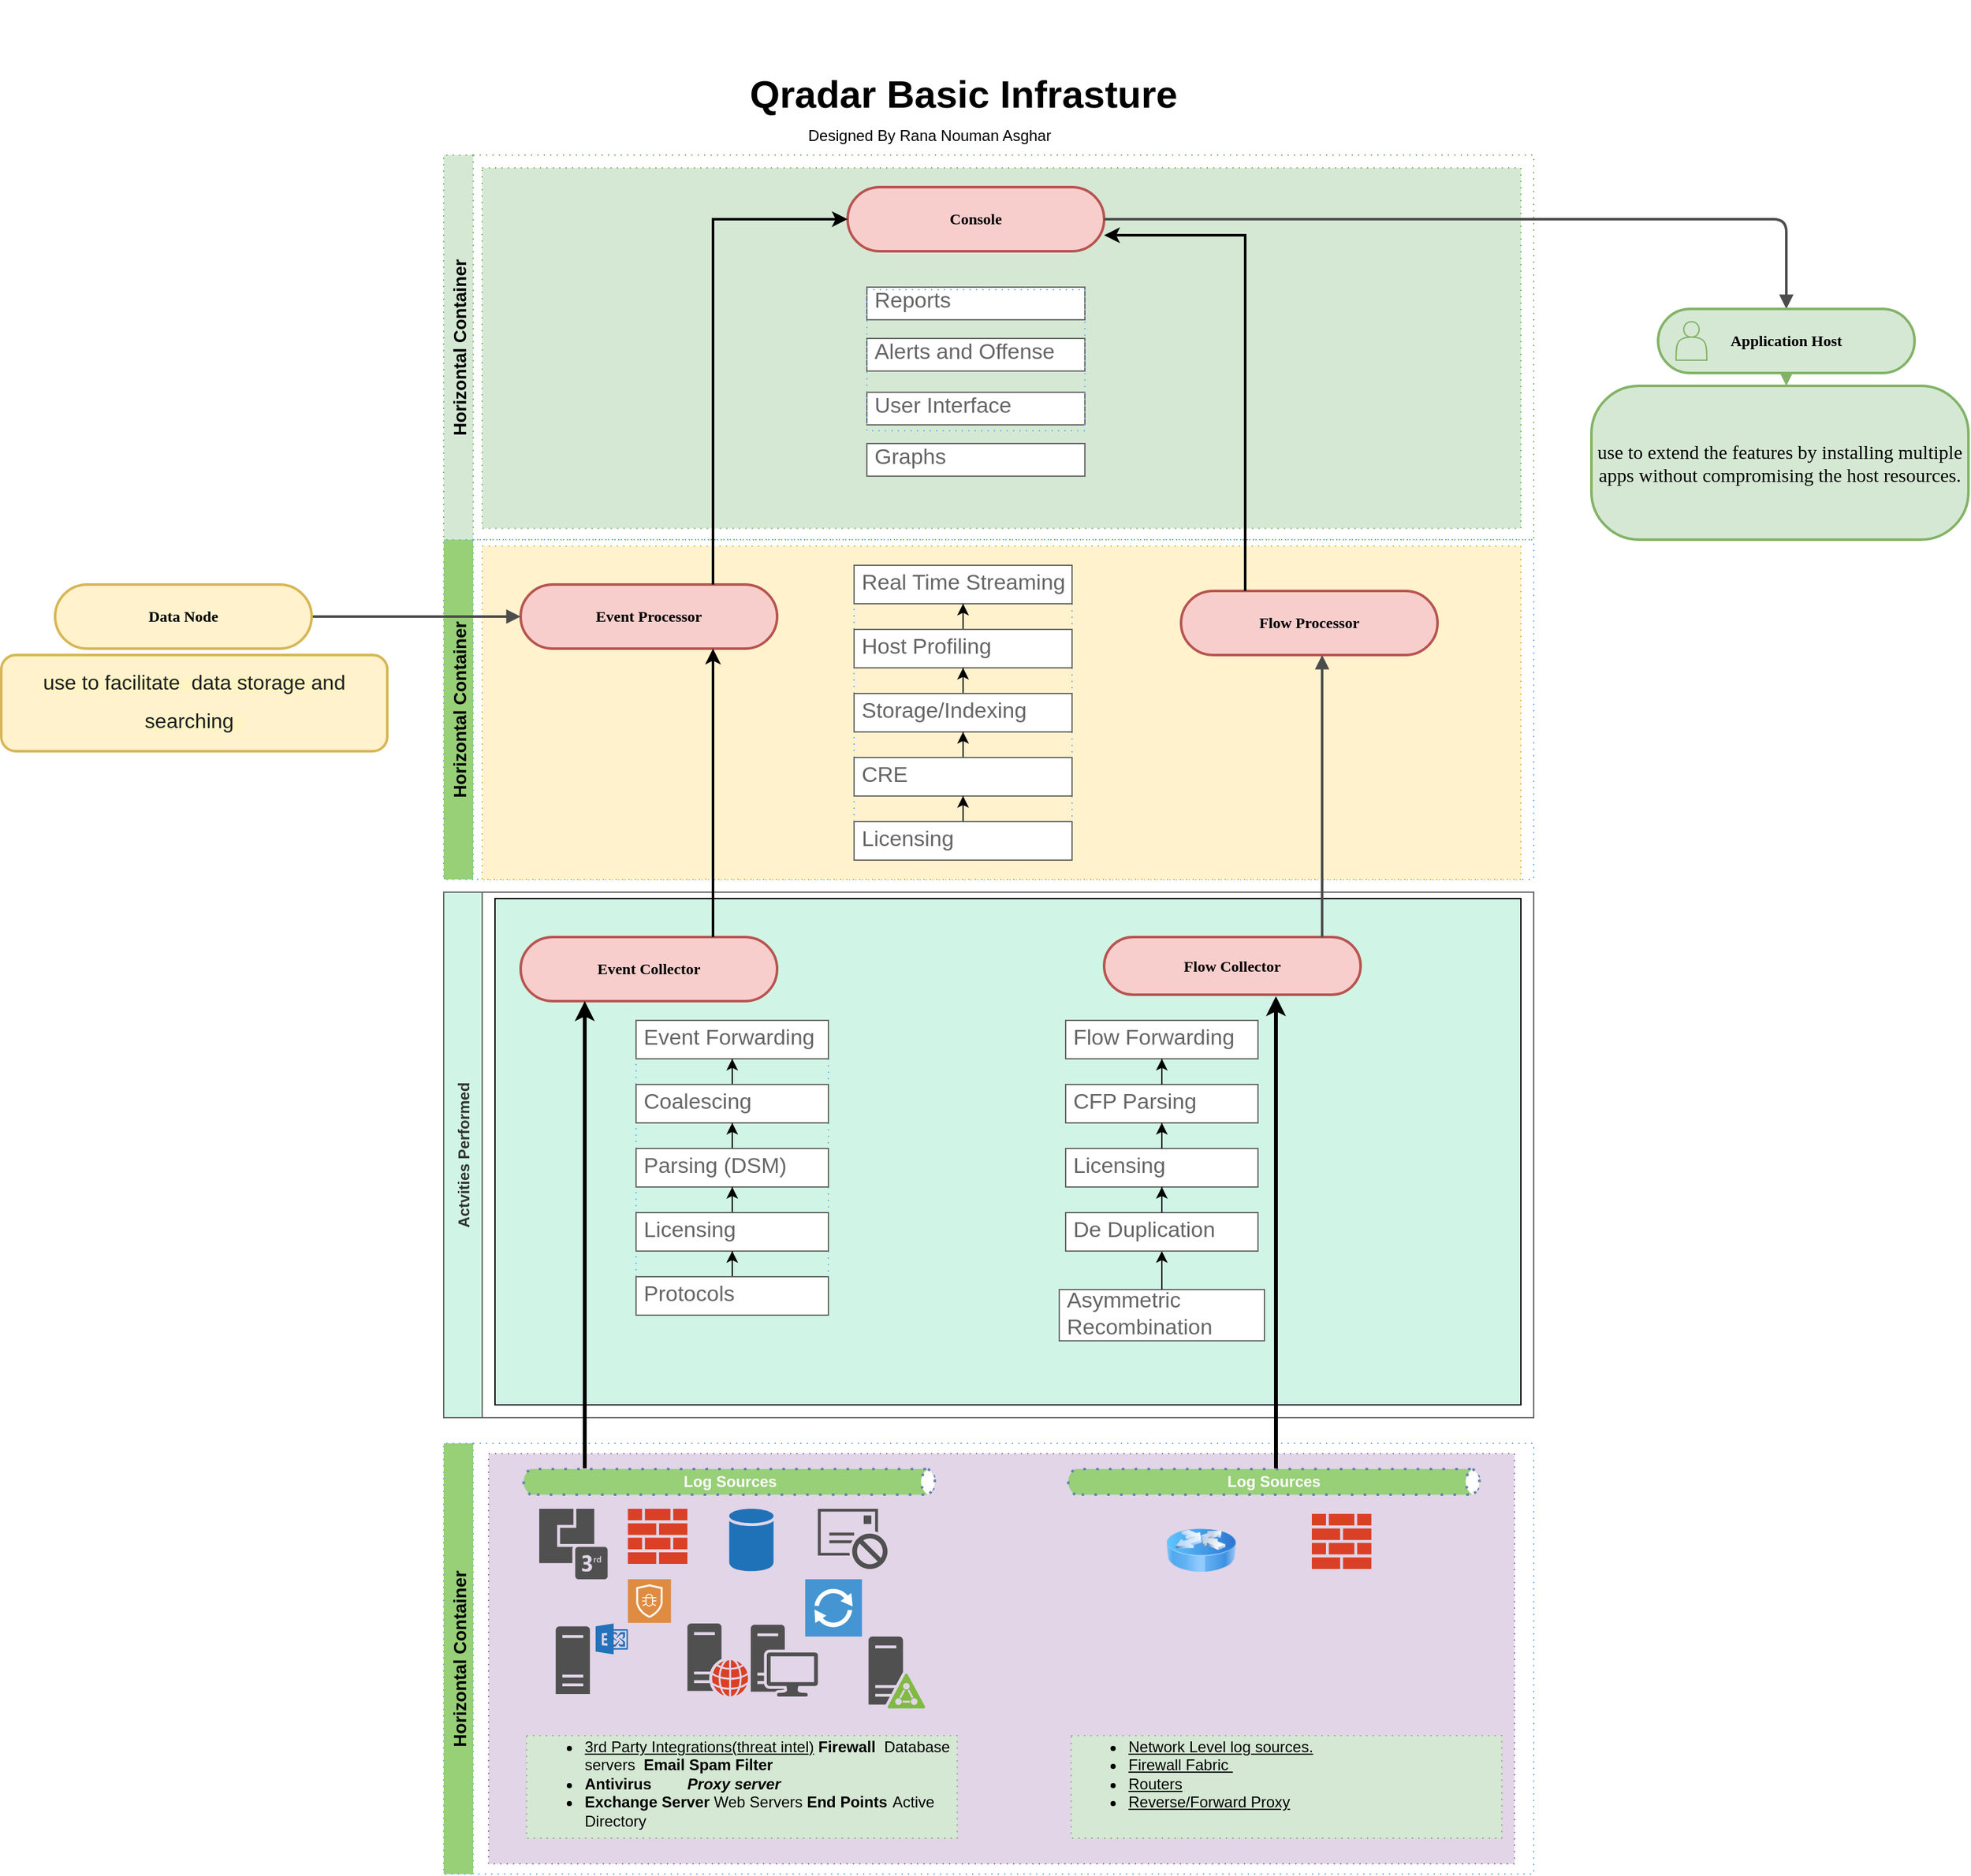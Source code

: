 <mxfile version="20.3.0" type="device"><diagram name="Page-1" id="19d8dcba-68ad-dc05-1034-9cf7b2a963f6"><mxGraphModel dx="1108" dy="561" grid="1" gridSize="10" guides="1" tooltips="1" connect="0" arrows="1" fold="1" page="1" pageScale="1" pageWidth="1100" pageHeight="850" background="none" math="0" shadow="0"><root><mxCell id="0"/><mxCell id="1" parent="0"/><mxCell id="_sJd3LFI06N15G5GztrV-145" value="Horizontal Container" style="swimlane;horizontal=0;rounded=0;shadow=0;glass=0;dashed=1;dashPattern=1 4;strokeColor=#82b366;fontSize=14;fillColor=#d5e8d4;" parent="1" vertex="1"><mxGeometry x="461" y="150" width="850" height="300" as="geometry"><mxRectangle x="480" y="175" width="40" height="170" as="alternateBounds"/></mxGeometry></mxCell><mxCell id="_sJd3LFI06N15G5GztrV-146" value="" style="rounded=0;whiteSpace=wrap;html=1;shadow=0;glass=0;dashed=1;dashPattern=1 4;strokeColor=#82b366;fontSize=14;fillColor=#d5e8d4;" parent="_sJd3LFI06N15G5GztrV-145" vertex="1"><mxGeometry x="30" y="10" width="810" height="281.22" as="geometry"/></mxCell><mxCell id="_sJd3LFI06N15G5GztrV-150" value="" style="group" parent="_sJd3LFI06N15G5GztrV-145" vertex="1" connectable="0"><mxGeometry x="330" y="103" width="170" height="147.436" as="geometry"/></mxCell><mxCell id="_sJd3LFI06N15G5GztrV-135" value="Graphs" style="strokeWidth=1;shadow=0;dashed=0;align=center;html=1;shape=mxgraph.mockup.text.textBox;fontColor=#666666;align=left;fontSize=17;spacingLeft=4;spacingTop=-3;strokeColor=#666666;mainText=" parent="_sJd3LFI06N15G5GztrV-150" vertex="1"><mxGeometry y="122.001" width="170" height="25.435" as="geometry"/></mxCell><mxCell id="_sJd3LFI06N15G5GztrV-137" value="Reports" style="strokeWidth=1;shadow=0;dashed=0;align=center;html=1;shape=mxgraph.mockup.text.textBox;fontColor=#666666;align=left;fontSize=17;spacingLeft=4;spacingTop=-3;strokeColor=#666666;mainText=" parent="_sJd3LFI06N15G5GztrV-150" vertex="1"><mxGeometry width="170" height="25.44" as="geometry"/></mxCell><mxCell id="_sJd3LFI06N15G5GztrV-139" value="Alerts and Offense" style="strokeWidth=1;shadow=0;dashed=0;align=center;html=1;shape=mxgraph.mockup.text.textBox;fontColor=#666666;align=left;fontSize=17;spacingLeft=4;spacingTop=-3;strokeColor=#666666;mainText=" parent="_sJd3LFI06N15G5GztrV-150" vertex="1"><mxGeometry y="40.004" width="170" height="25.435" as="geometry"/></mxCell><mxCell id="_sJd3LFI06N15G5GztrV-141" value="User Interface" style="strokeWidth=1;shadow=0;dashed=0;align=center;html=1;shape=mxgraph.mockup.text.textBox;fontColor=#666666;align=left;fontSize=17;spacingLeft=4;spacingTop=-3;strokeColor=#666666;mainText=" parent="_sJd3LFI06N15G5GztrV-150" vertex="1"><mxGeometry y="81.995" width="170" height="25.435" as="geometry"/></mxCell><mxCell id="_sJd3LFI06N15G5GztrV-131" value="Console" style="whiteSpace=wrap;html=1;rounded=1;shadow=0;comic=0;strokeWidth=2;fontFamily=Verdana;align=center;fontSize=12;fontStyle=1;arcSize=50;fillColor=#f8cecc;strokeColor=#b85450;" parent="_sJd3LFI06N15G5GztrV-145" vertex="1"><mxGeometry x="315" y="25" width="200" height="50" as="geometry"/></mxCell><mxCell id="_sJd3LFI06N15G5GztrV-114" value="Horizontal Container" style="swimlane;horizontal=0;rounded=0;shadow=0;glass=0;dashed=1;dashPattern=1 4;strokeColor=#66B2FF;fontSize=14;fontColor=#000000;fillColor=#97D077;" parent="1" vertex="1"><mxGeometry x="461" y="1155" width="850" height="336" as="geometry"><mxRectangle x="480" y="1180" width="40" height="170" as="alternateBounds"/></mxGeometry></mxCell><mxCell id="_sJd3LFI06N15G5GztrV-115" value="" style="rounded=0;whiteSpace=wrap;html=1;shadow=0;glass=0;dashed=1;dashPattern=1 4;strokeColor=#9673a6;fontSize=14;fillColor=#e1d5e7;container=1;" parent="_sJd3LFI06N15G5GztrV-114" vertex="1"><mxGeometry x="35" y="8" width="800" height="320" as="geometry"><mxRectangle x="30" y="8" width="50" height="40" as="alternateBounds"/></mxGeometry></mxCell><mxCell id="_sJd3LFI06N15G5GztrV-118" value="" style="group" parent="_sJd3LFI06N15G5GztrV-115" vertex="1" connectable="0"><mxGeometry x="24.691" y="12" width="750.617" height="20" as="geometry"/></mxCell><mxCell id="_sJd3LFI06N15G5GztrV-55" value="&lt;h4&gt;&lt;font color=&quot;#fffafd&quot;&gt;Log Sources&lt;/font&gt;&lt;/h4&gt;" style="html=1;outlineConnect=0;fillColor=#97D077;strokeColor=#6881B3;gradientColor=none;gradientDirection=north;strokeWidth=2;shape=mxgraph.networks.bus;gradientColor=none;gradientDirection=north;fontColor=#ffffff;perimeter=backbonePerimeter;backboneSize=20;rounded=0;shadow=0;glass=0;dashed=1;dashPattern=1 4;" parent="_sJd3LFI06N15G5GztrV-118" vertex="1"><mxGeometry x="424.691" width="325.926" height="20" as="geometry"/></mxCell><mxCell id="_sJd3LFI06N15G5GztrV-30" value="&lt;h4&gt;&lt;font color=&quot;#fffafd&quot;&gt;Log Sources&lt;/font&gt;&lt;/h4&gt;" style="html=1;outlineConnect=0;fillColor=#97D077;strokeColor=#6881B3;gradientColor=none;gradientDirection=north;strokeWidth=2;shape=mxgraph.networks.bus;gradientColor=none;gradientDirection=north;fontColor=#ffffff;perimeter=backbonePerimeter;backboneSize=20;rounded=0;shadow=0;glass=0;dashed=1;dashPattern=1 4;" parent="_sJd3LFI06N15G5GztrV-118" vertex="1"><mxGeometry width="325.926" height="20" as="geometry"/></mxCell><mxCell id="_sJd3LFI06N15G5GztrV-32" value="" style="sketch=0;pointerEvents=1;shadow=0;dashed=0;html=1;strokeColor=none;fillColor=#505050;labelPosition=center;verticalLabelPosition=bottom;verticalAlign=top;outlineConnect=0;align=center;shape=mxgraph.office.communications.3rd_party_integration;rounded=0;glass=0;dashPattern=1 4;" parent="_sJd3LFI06N15G5GztrV-115" vertex="1"><mxGeometry x="39.506" y="43" width="53.333" height="55" as="geometry"/></mxCell><mxCell id="_sJd3LFI06N15G5GztrV-33" value="" style="sketch=0;pointerEvents=1;shadow=0;dashed=0;html=1;strokeColor=none;labelPosition=center;verticalLabelPosition=bottom;verticalAlign=top;outlineConnect=0;align=center;shape=mxgraph.office.concepts.firewall;fillColor=#DA4026;rounded=0;glass=0;dashPattern=1 4;" parent="_sJd3LFI06N15G5GztrV-115" vertex="1"><mxGeometry x="108.642" y="43" width="46.42" height="43" as="geometry"/></mxCell><mxCell id="_sJd3LFI06N15G5GztrV-34" value="" style="sketch=0;shadow=0;dashed=0;html=1;strokeColor=none;labelPosition=center;verticalLabelPosition=bottom;verticalAlign=top;outlineConnect=0;align=center;shape=mxgraph.office.databases.database;fillColor=#2072B8;rounded=0;glass=0;dashPattern=1 4;" parent="_sJd3LFI06N15G5GztrV-115" vertex="1"><mxGeometry x="187.654" y="43" width="34.568" height="49" as="geometry"/></mxCell><mxCell id="_sJd3LFI06N15G5GztrV-39" value="" style="sketch=0;pointerEvents=1;shadow=0;dashed=0;html=1;strokeColor=none;fillColor=#505050;labelPosition=center;verticalLabelPosition=bottom;verticalAlign=top;outlineConnect=0;align=center;shape=mxgraph.office.concepts.anti_spam;rounded=0;glass=0;dashPattern=1 4;" parent="_sJd3LFI06N15G5GztrV-115" vertex="1"><mxGeometry x="256.79" y="43" width="54.321" height="47" as="geometry"/></mxCell><mxCell id="_sJd3LFI06N15G5GztrV-43" value="" style="pointerEvents=1;shadow=0;dashed=0;html=1;strokeColor=none;fillColor=#4495D1;labelPosition=center;verticalLabelPosition=bottom;verticalAlign=top;align=center;outlineConnect=0;shape=mxgraph.veeam.2d.proxy;rounded=0;glass=0;dashPattern=1 4;" parent="_sJd3LFI06N15G5GztrV-115" vertex="1"><mxGeometry x="246.914" y="98" width="44.247" height="44.8" as="geometry"/></mxCell><mxCell id="_sJd3LFI06N15G5GztrV-53" value="" style="sketch=0;pointerEvents=1;shadow=0;dashed=0;html=1;strokeColor=none;fillColor=#DF8C42;labelPosition=center;verticalLabelPosition=bottom;verticalAlign=top;align=center;outlineConnect=0;shape=mxgraph.veeam2.antivirus;rounded=0;glass=0;dashPattern=1 4;" parent="_sJd3LFI06N15G5GztrV-115" vertex="1"><mxGeometry x="108.642" y="98" width="33.58" height="34" as="geometry"/></mxCell><mxCell id="_sJd3LFI06N15G5GztrV-36" value="" style="sketch=0;pointerEvents=1;shadow=0;dashed=0;html=1;strokeColor=none;fillColor=#505050;labelPosition=center;verticalLabelPosition=bottom;verticalAlign=top;outlineConnect=0;align=center;shape=mxgraph.office.servers.exchange_server;rounded=0;glass=0;dashPattern=1 4;" parent="_sJd3LFI06N15G5GztrV-115" vertex="1"><mxGeometry x="52.346" y="132.5" width="56.296" height="55" as="geometry"/></mxCell><mxCell id="_sJd3LFI06N15G5GztrV-37" value="" style="sketch=0;pointerEvents=1;shadow=0;dashed=0;html=1;strokeColor=none;fillColor=#505050;labelPosition=center;verticalLabelPosition=bottom;verticalAlign=top;outlineConnect=0;align=center;shape=mxgraph.office.servers.web_server_orange;rounded=0;glass=0;dashPattern=1 4;" parent="_sJd3LFI06N15G5GztrV-115" vertex="1"><mxGeometry x="155.062" y="132.5" width="47.407" height="57" as="geometry"/></mxCell><mxCell id="_sJd3LFI06N15G5GztrV-38" value="" style="sketch=0;pointerEvents=1;shadow=0;dashed=0;html=1;strokeColor=none;fillColor=#505050;labelPosition=center;verticalLabelPosition=bottom;verticalAlign=top;outlineConnect=0;align=center;shape=mxgraph.office.devices.workstation;rounded=0;glass=0;dashPattern=1 4;" parent="_sJd3LFI06N15G5GztrV-115" vertex="1"><mxGeometry x="204.444" y="133.5" width="52.346" height="56" as="geometry"/></mxCell><mxCell id="_sJd3LFI06N15G5GztrV-35" value="" style="sketch=0;pointerEvents=1;shadow=0;dashed=0;html=1;strokeColor=none;fillColor=#505050;labelPosition=center;verticalLabelPosition=bottom;verticalAlign=top;outlineConnect=0;align=center;shape=mxgraph.office.servers.active_directory_federation_services_server_green;rounded=0;glass=0;dashPattern=1 4;" parent="_sJd3LFI06N15G5GztrV-115" vertex="1"><mxGeometry x="296.296" y="142.8" width="44.444" height="56" as="geometry"/></mxCell><mxCell id="_sJd3LFI06N15G5GztrV-54" value="&lt;ul&gt;&lt;li&gt;&lt;span style=&quot;background-color: initial;&quot;&gt;&lt;u&gt;3rd Party Integrations(threat intel)&lt;/u&gt;&lt;b&gt;&amp;nbsp;&lt;/b&gt;&lt;/span&gt;&lt;b style=&quot;background-color: initial;&quot;&gt;Firewall&lt;/b&gt;&lt;span style=&quot;background-color: initial;&quot;&gt;&amp;nbsp; Database servers&amp;nbsp; &lt;/span&gt;&lt;b style=&quot;background-color: initial;&quot;&gt;Email Spam Filter&lt;/b&gt;&lt;/li&gt;&lt;li&gt;&lt;span style=&quot;background-color: initial;&quot;&gt;&lt;b&gt;Antivirus&lt;/b&gt;&lt;/span&gt;&lt;span style=&quot;background-color: initial; white-space: pre;&quot;&gt;&#9;&lt;/span&gt;&lt;span style=&quot;background-color: initial;&quot;&gt;&lt;i&gt;&lt;b&gt;Proxy server&lt;/b&gt;&lt;/i&gt;&lt;/span&gt;&lt;/li&gt;&lt;li&gt;&lt;span style=&quot;background-color: initial;&quot;&gt;&lt;b&gt;Exchange Server&lt;/b&gt; Web Servers &lt;b&gt;End Points&lt;/b&gt;&lt;/span&gt;&lt;span style=&quot;background-color: initial; white-space: pre;&quot;&gt;&#9;&lt;/span&gt;&lt;span style=&quot;background-color: initial;&quot;&gt;Active Directory&lt;br&gt;&lt;/span&gt;&lt;/li&gt;&lt;/ul&gt;" style="text;html=1;strokeColor=#82b366;fillColor=#d5e8d4;spacing=5;spacingTop=-20;whiteSpace=wrap;overflow=hidden;rounded=0;shadow=0;glass=0;dashed=1;dashPattern=1 4;" parent="_sJd3LFI06N15G5GztrV-115" vertex="1"><mxGeometry x="29.63" y="220" width="335.802" height="80" as="geometry"/></mxCell><mxCell id="_sJd3LFI06N15G5GztrV-40" value="" style="image;html=1;image=img/lib/clip_art/networking/Router_Icon_128x128.png;rounded=0;shadow=0;glass=0;dashed=1;dashPattern=1 4;strokeColor=#66B2FF;fillColor=none;" parent="_sJd3LFI06N15G5GztrV-115" vertex="1"><mxGeometry x="528.395" y="43" width="54.321" height="65" as="geometry"/></mxCell><mxCell id="_sJd3LFI06N15G5GztrV-42" value="" style="sketch=0;pointerEvents=1;shadow=0;dashed=0;html=1;strokeColor=none;labelPosition=center;verticalLabelPosition=bottom;verticalAlign=top;outlineConnect=0;align=center;shape=mxgraph.office.concepts.firewall;fillColor=#DA4026;rounded=0;glass=0;dashPattern=1 4;" parent="_sJd3LFI06N15G5GztrV-115" vertex="1"><mxGeometry x="641.975" y="47" width="46.42" height="43" as="geometry"/></mxCell><mxCell id="_sJd3LFI06N15G5GztrV-56" value="&lt;ul&gt;&lt;li&gt;&lt;u&gt;Network Level log sources.&lt;/u&gt;&lt;/li&gt;&lt;li&gt;&lt;u&gt;Firewall Fabric&amp;nbsp;&lt;/u&gt;&lt;/li&gt;&lt;li&gt;&lt;u&gt;Routers&lt;/u&gt;&lt;/li&gt;&lt;li&gt;&lt;u&gt;Reverse/Forward Proxy&lt;/u&gt;&lt;/li&gt;&lt;/ul&gt;" style="text;html=1;strokeColor=#82b366;fillColor=#d5e8d4;spacing=5;spacingTop=-20;whiteSpace=wrap;overflow=hidden;rounded=0;shadow=0;glass=0;dashed=1;dashPattern=1 4;" parent="_sJd3LFI06N15G5GztrV-115" vertex="1"><mxGeometry x="454.321" y="220" width="335.802" height="80" as="geometry"/></mxCell><mxCell id="_sJd3LFI06N15G5GztrV-108" value="Horizontal Container" style="swimlane;horizontal=0;rounded=0;shadow=0;glass=0;dashed=1;dashPattern=1 4;strokeColor=#66B2FF;fontSize=14;fontColor=#000000;fillColor=#97D077;" parent="1" vertex="1"><mxGeometry x="461" y="450" width="850" height="265" as="geometry"><mxRectangle x="480" y="475" width="40" height="170" as="alternateBounds"/></mxGeometry></mxCell><mxCell id="_sJd3LFI06N15G5GztrV-109" value="" style="rounded=0;whiteSpace=wrap;html=1;shadow=0;glass=0;dashed=1;dashPattern=1 4;strokeColor=#d6b656;fontSize=14;fillColor=#fff2cc;" parent="_sJd3LFI06N15G5GztrV-108" vertex="1"><mxGeometry x="30" y="5" width="810" height="260" as="geometry"/></mxCell><mxCell id="6257edae8c83ed4a-9" value="Event Processor" style="whiteSpace=wrap;html=1;rounded=1;shadow=0;comic=0;strokeWidth=2;fontFamily=Verdana;align=center;fontSize=12;fontStyle=1;arcSize=50;fillColor=#f8cecc;strokeColor=#b85450;" parent="_sJd3LFI06N15G5GztrV-108" vertex="1"><mxGeometry x="60" y="35" width="200" height="50" as="geometry"/></mxCell><mxCell id="218ae93e1282097f-2" value="Flow Processor" style="whiteSpace=wrap;html=1;rounded=1;shadow=0;comic=0;strokeWidth=2;fontFamily=Verdana;align=center;fontSize=12;fontStyle=1;arcSize=50;fillColor=#f8cecc;strokeColor=#b85450;" parent="_sJd3LFI06N15G5GztrV-108" vertex="1"><mxGeometry x="575" y="40" width="200" height="50" as="geometry"/></mxCell><mxCell id="_sJd3LFI06N15G5GztrV-120" value="" style="group;dashed=1;dashPattern=1 4;strokeColor=#66B2FF;" parent="_sJd3LFI06N15G5GztrV-108" vertex="1" connectable="0"><mxGeometry x="320" y="20" width="170" height="230" as="geometry"/></mxCell><mxCell id="_sJd3LFI06N15G5GztrV-121" value="Real Time Streaming" style="strokeWidth=1;shadow=0;dashed=0;align=center;html=1;shape=mxgraph.mockup.text.textBox;fontColor=#666666;align=left;fontSize=17;spacingLeft=4;spacingTop=-3;strokeColor=#666666;mainText=" parent="_sJd3LFI06N15G5GztrV-120" vertex="1"><mxGeometry width="170" height="30" as="geometry"/></mxCell><mxCell id="_sJd3LFI06N15G5GztrV-122" value="" style="edgeStyle=orthogonalEdgeStyle;rounded=0;orthogonalLoop=1;jettySize=auto;html=1;" parent="_sJd3LFI06N15G5GztrV-120" source="_sJd3LFI06N15G5GztrV-123" target="_sJd3LFI06N15G5GztrV-121" edge="1"><mxGeometry relative="1" as="geometry"/></mxCell><mxCell id="_sJd3LFI06N15G5GztrV-123" value="Host Profiling" style="strokeWidth=1;shadow=0;dashed=0;align=center;html=1;shape=mxgraph.mockup.text.textBox;fontColor=#666666;align=left;fontSize=17;spacingLeft=4;spacingTop=-3;strokeColor=#666666;mainText=" parent="_sJd3LFI06N15G5GztrV-120" vertex="1"><mxGeometry y="50" width="170" height="30" as="geometry"/></mxCell><mxCell id="_sJd3LFI06N15G5GztrV-124" value="" style="edgeStyle=orthogonalEdgeStyle;rounded=0;orthogonalLoop=1;jettySize=auto;html=1;" parent="_sJd3LFI06N15G5GztrV-120" source="_sJd3LFI06N15G5GztrV-125" target="_sJd3LFI06N15G5GztrV-123" edge="1"><mxGeometry relative="1" as="geometry"/></mxCell><mxCell id="_sJd3LFI06N15G5GztrV-125" value="Storage/Indexing" style="strokeWidth=1;shadow=0;dashed=0;align=center;html=1;shape=mxgraph.mockup.text.textBox;fontColor=#666666;align=left;fontSize=17;spacingLeft=4;spacingTop=-3;strokeColor=#666666;mainText=" parent="_sJd3LFI06N15G5GztrV-120" vertex="1"><mxGeometry y="100" width="170" height="30" as="geometry"/></mxCell><mxCell id="_sJd3LFI06N15G5GztrV-126" value="" style="edgeStyle=orthogonalEdgeStyle;rounded=0;orthogonalLoop=1;jettySize=auto;html=1;" parent="_sJd3LFI06N15G5GztrV-120" source="_sJd3LFI06N15G5GztrV-127" target="_sJd3LFI06N15G5GztrV-125" edge="1"><mxGeometry relative="1" as="geometry"/></mxCell><mxCell id="_sJd3LFI06N15G5GztrV-127" value="CRE" style="strokeWidth=1;shadow=0;dashed=0;align=center;html=1;shape=mxgraph.mockup.text.textBox;fontColor=#666666;align=left;fontSize=17;spacingLeft=4;spacingTop=-3;strokeColor=#666666;mainText=" parent="_sJd3LFI06N15G5GztrV-120" vertex="1"><mxGeometry y="150" width="170" height="30" as="geometry"/></mxCell><mxCell id="_sJd3LFI06N15G5GztrV-128" value="" style="edgeStyle=orthogonalEdgeStyle;rounded=0;orthogonalLoop=1;jettySize=auto;html=1;" parent="_sJd3LFI06N15G5GztrV-120" source="_sJd3LFI06N15G5GztrV-129" target="_sJd3LFI06N15G5GztrV-127" edge="1"><mxGeometry relative="1" as="geometry"/></mxCell><mxCell id="_sJd3LFI06N15G5GztrV-129" value="Licensing" style="strokeWidth=1;shadow=0;dashed=0;align=center;html=1;shape=mxgraph.mockup.text.textBox;fontColor=#666666;align=left;fontSize=17;spacingLeft=4;spacingTop=-3;strokeColor=#666666;mainText=" parent="_sJd3LFI06N15G5GztrV-120" vertex="1"><mxGeometry y="200" width="170" height="30" as="geometry"/></mxCell><mxCell id="VLmNp3UBnWtgflYx98_A-6" value="Actvities Performed" style="swimlane;horizontal=0;fillColor=#D0F5E6;fontColor=#333333;strokeColor=#666666;startSize=30;" parent="1" vertex="1"><mxGeometry x="461" y="725" width="850" height="410" as="geometry"><mxRectangle x="480" y="750" width="40" height="150" as="alternateBounds"/></mxGeometry></mxCell><mxCell id="_sJd3LFI06N15G5GztrV-24" value="" style="rounded=0;whiteSpace=wrap;html=1;fillColor=#D0F5E6;" parent="VLmNp3UBnWtgflYx98_A-6" vertex="1"><mxGeometry x="40" y="5" width="800" height="395" as="geometry"/></mxCell><mxCell id="6257edae8c83ed4a-24" value="Flow Collector" style="whiteSpace=wrap;html=1;rounded=1;shadow=0;comic=0;strokeWidth=2;fontFamily=Verdana;align=center;fontSize=12;fontStyle=1;fillColor=#f8cecc;strokeColor=#b85450;arcSize=50;" parent="VLmNp3UBnWtgflYx98_A-6" vertex="1"><mxGeometry x="515" y="35" width="200" height="45" as="geometry"/></mxCell><mxCell id="6257edae8c83ed4a-21" value="Event Collector" style="whiteSpace=wrap;html=1;rounded=1;shadow=0;comic=0;strokeWidth=2;fontFamily=Verdana;align=center;fontSize=12;fontStyle=1;fillColor=#f8cecc;strokeColor=#b85450;arcSize=50;" parent="VLmNp3UBnWtgflYx98_A-6" vertex="1"><mxGeometry x="60" y="35" width="200" height="50" as="geometry"/></mxCell><mxCell id="_sJd3LFI06N15G5GztrV-15" value="" style="group;dashed=1;dashPattern=1 4;strokeColor=#66B2FF;" parent="VLmNp3UBnWtgflYx98_A-6" vertex="1" connectable="0"><mxGeometry x="150" y="100" width="150" height="230" as="geometry"/></mxCell><mxCell id="_sJd3LFI06N15G5GztrV-2" value="Event Forwarding" style="strokeWidth=1;shadow=0;dashed=0;align=center;html=1;shape=mxgraph.mockup.text.textBox;fontColor=#666666;align=left;fontSize=17;spacingLeft=4;spacingTop=-3;strokeColor=#666666;mainText=" parent="_sJd3LFI06N15G5GztrV-15" vertex="1"><mxGeometry width="150" height="30" as="geometry"/></mxCell><mxCell id="_sJd3LFI06N15G5GztrV-18" value="" style="edgeStyle=orthogonalEdgeStyle;rounded=0;orthogonalLoop=1;jettySize=auto;html=1;" parent="_sJd3LFI06N15G5GztrV-15" source="_sJd3LFI06N15G5GztrV-1" target="_sJd3LFI06N15G5GztrV-2" edge="1"><mxGeometry relative="1" as="geometry"/></mxCell><mxCell id="_sJd3LFI06N15G5GztrV-1" value="Coalescing" style="strokeWidth=1;shadow=0;dashed=0;align=center;html=1;shape=mxgraph.mockup.text.textBox;fontColor=#666666;align=left;fontSize=17;spacingLeft=4;spacingTop=-3;strokeColor=#666666;mainText=" parent="_sJd3LFI06N15G5GztrV-15" vertex="1"><mxGeometry y="50" width="150" height="30" as="geometry"/></mxCell><mxCell id="_sJd3LFI06N15G5GztrV-17" value="" style="edgeStyle=orthogonalEdgeStyle;rounded=0;orthogonalLoop=1;jettySize=auto;html=1;" parent="_sJd3LFI06N15G5GztrV-15" source="_sJd3LFI06N15G5GztrV-3" target="_sJd3LFI06N15G5GztrV-1" edge="1"><mxGeometry relative="1" as="geometry"/></mxCell><mxCell id="_sJd3LFI06N15G5GztrV-3" value="Parsing (DSM)" style="strokeWidth=1;shadow=0;dashed=0;align=center;html=1;shape=mxgraph.mockup.text.textBox;fontColor=#666666;align=left;fontSize=17;spacingLeft=4;spacingTop=-3;strokeColor=#666666;mainText=" parent="_sJd3LFI06N15G5GztrV-15" vertex="1"><mxGeometry y="100" width="150" height="30" as="geometry"/></mxCell><mxCell id="_sJd3LFI06N15G5GztrV-16" value="" style="edgeStyle=orthogonalEdgeStyle;rounded=0;orthogonalLoop=1;jettySize=auto;html=1;" parent="_sJd3LFI06N15G5GztrV-15" source="_sJd3LFI06N15G5GztrV-5" target="_sJd3LFI06N15G5GztrV-3" edge="1"><mxGeometry relative="1" as="geometry"/></mxCell><mxCell id="_sJd3LFI06N15G5GztrV-5" value="Licensing" style="strokeWidth=1;shadow=0;dashed=0;align=center;html=1;shape=mxgraph.mockup.text.textBox;fontColor=#666666;align=left;fontSize=17;spacingLeft=4;spacingTop=-3;strokeColor=#666666;mainText=" parent="_sJd3LFI06N15G5GztrV-15" vertex="1"><mxGeometry y="150" width="150" height="30" as="geometry"/></mxCell><mxCell id="_sJd3LFI06N15G5GztrV-19" value="" style="edgeStyle=orthogonalEdgeStyle;rounded=0;orthogonalLoop=1;jettySize=auto;html=1;" parent="_sJd3LFI06N15G5GztrV-15" source="_sJd3LFI06N15G5GztrV-7" target="_sJd3LFI06N15G5GztrV-5" edge="1"><mxGeometry relative="1" as="geometry"/></mxCell><mxCell id="_sJd3LFI06N15G5GztrV-7" value="Protocols" style="strokeWidth=1;shadow=0;dashed=0;align=center;html=1;shape=mxgraph.mockup.text.textBox;fontColor=#666666;align=left;fontSize=17;spacingLeft=4;spacingTop=-3;strokeColor=#666666;mainText=" parent="_sJd3LFI06N15G5GztrV-15" vertex="1"><mxGeometry y="200" width="150" height="30" as="geometry"/></mxCell><mxCell id="_sJd3LFI06N15G5GztrV-28" value="" style="group" parent="VLmNp3UBnWtgflYx98_A-6" vertex="1" connectable="0"><mxGeometry x="480" y="100" width="160" height="250" as="geometry"/></mxCell><mxCell id="_sJd3LFI06N15G5GztrV-9" value="Flow Forwarding" style="strokeWidth=1;shadow=0;dashed=0;align=center;html=1;shape=mxgraph.mockup.text.textBox;fontColor=#666666;align=left;fontSize=17;spacingLeft=4;spacingTop=-3;strokeColor=#666666;mainText=" parent="_sJd3LFI06N15G5GztrV-28" vertex="1"><mxGeometry x="5" width="150" height="30" as="geometry"/></mxCell><mxCell id="_sJd3LFI06N15G5GztrV-10" value="CFP Parsing" style="strokeWidth=1;shadow=0;dashed=0;align=center;html=1;shape=mxgraph.mockup.text.textBox;fontColor=#666666;align=left;fontSize=17;spacingLeft=4;spacingTop=-3;strokeColor=#666666;mainText=" parent="_sJd3LFI06N15G5GztrV-28" vertex="1"><mxGeometry x="5" y="50" width="150" height="30" as="geometry"/></mxCell><mxCell id="_sJd3LFI06N15G5GztrV-11" value="Licensing" style="strokeWidth=1;shadow=0;dashed=0;align=center;html=1;shape=mxgraph.mockup.text.textBox;fontColor=#666666;align=left;fontSize=17;spacingLeft=4;spacingTop=-3;strokeColor=#666666;mainText=" parent="_sJd3LFI06N15G5GztrV-28" vertex="1"><mxGeometry x="5" y="100" width="150" height="30" as="geometry"/></mxCell><mxCell id="_sJd3LFI06N15G5GztrV-12" value="De Duplication" style="strokeWidth=1;shadow=0;dashed=0;align=center;html=1;shape=mxgraph.mockup.text.textBox;fontColor=#666666;align=left;fontSize=17;spacingLeft=4;spacingTop=-3;strokeColor=#666666;mainText=" parent="_sJd3LFI06N15G5GztrV-28" vertex="1"><mxGeometry x="5" y="150" width="150" height="30" as="geometry"/></mxCell><mxCell id="_sJd3LFI06N15G5GztrV-13" value="Asymmetric Recombination" style="strokeWidth=1;shadow=0;dashed=0;align=center;html=1;shape=mxgraph.mockup.text.textBox;fontColor=#666666;align=left;fontSize=17;spacingLeft=4;spacingTop=-3;strokeColor=#666666;mainText=;whiteSpace=wrap;" parent="_sJd3LFI06N15G5GztrV-28" vertex="1"><mxGeometry y="210" width="160" height="40" as="geometry"/></mxCell><mxCell id="_sJd3LFI06N15G5GztrV-23" value="" style="edgeStyle=orthogonalEdgeStyle;rounded=0;orthogonalLoop=1;jettySize=auto;html=1;" parent="_sJd3LFI06N15G5GztrV-28" source="_sJd3LFI06N15G5GztrV-10" target="_sJd3LFI06N15G5GztrV-9" edge="1"><mxGeometry relative="1" as="geometry"/></mxCell><mxCell id="_sJd3LFI06N15G5GztrV-22" value="" style="edgeStyle=orthogonalEdgeStyle;rounded=0;orthogonalLoop=1;jettySize=auto;html=1;" parent="_sJd3LFI06N15G5GztrV-28" source="_sJd3LFI06N15G5GztrV-11" target="_sJd3LFI06N15G5GztrV-10" edge="1"><mxGeometry relative="1" as="geometry"/></mxCell><mxCell id="_sJd3LFI06N15G5GztrV-21" value="" style="edgeStyle=orthogonalEdgeStyle;rounded=0;orthogonalLoop=1;jettySize=auto;html=1;" parent="_sJd3LFI06N15G5GztrV-28" source="_sJd3LFI06N15G5GztrV-12" target="_sJd3LFI06N15G5GztrV-11" edge="1"><mxGeometry relative="1" as="geometry"/></mxCell><mxCell id="_sJd3LFI06N15G5GztrV-27" value="" style="edgeStyle=orthogonalEdgeStyle;rounded=0;orthogonalLoop=1;jettySize=auto;html=1;" parent="_sJd3LFI06N15G5GztrV-28" source="_sJd3LFI06N15G5GztrV-13" target="_sJd3LFI06N15G5GztrV-12" edge="1"><mxGeometry relative="1" as="geometry"/></mxCell><mxCell id="218ae93e1282097f-12" value="&lt;span style=&quot;background-color: rgb(255, 244, 195);&quot;&gt;&lt;font style=&quot;font-size: 16px;&quot;&gt;&lt;span style=&quot;color: rgb(32, 33, 36); font-family: &amp;quot;Google Sans&amp;quot;, arial, sans-serif; text-align: start;&quot;&gt;use to&amp;nbsp;&lt;/span&gt;&lt;span style=&quot;color: rgb(32, 33, 36); font-family: &amp;quot;Google Sans&amp;quot;, arial, sans-serif; text-align: start;&quot;&gt;facilitate&amp;nbsp; data storage and searching&lt;/span&gt;&lt;/font&gt;&lt;span style=&quot;color: rgb(32, 33, 36); font-family: &amp;quot;Google Sans&amp;quot;, arial, sans-serif; font-size: 28px; text-align: start;&quot;&gt;&amp;nbsp;&lt;/span&gt;&lt;/span&gt;" style="whiteSpace=wrap;html=1;rounded=1;shadow=0;comic=0;strokeWidth=2;fontFamily=Verdana;align=center;fontSize=10;fillColor=#fff2cc;strokeColor=#d6b656;" parent="1" vertex="1"><mxGeometry x="116" y="540" width="301" height="75" as="geometry"/></mxCell><mxCell id="218ae93e1282097f-24" value="&lt;font style=&quot;font-size: 15px;&quot;&gt;use to extend the features by installing multiple apps without compromising the host resources.&lt;/font&gt;" style="whiteSpace=wrap;html=1;rounded=1;shadow=0;comic=0;strokeWidth=2;fontFamily=Verdana;align=center;fontSize=10;arcSize=31;fillColor=#d5e8d4;strokeColor=#82b366;" parent="1" vertex="1"><mxGeometry x="1356" y="330" width="294" height="120" as="geometry"/></mxCell><mxCell id="218ae93e1282097f-42" value="" style="edgeStyle=orthogonalEdgeStyle;rounded=1;html=1;labelBackgroundColor=none;endArrow=block;endFill=1;strokeColor=#4D4D4D;strokeWidth=2;fontFamily=Verdana;fontSize=12;fontStyle=1;exitX=1;exitY=0.5;exitDx=0;exitDy=0;" parent="1" source="_sJd3LFI06N15G5GztrV-131" target="6257edae8c83ed4a-12" edge="1"><mxGeometry relative="1" as="geometry"><mxPoint x="971" y="360.059" as="sourcePoint"/></mxGeometry></mxCell><mxCell id="218ae93e1282097f-46" value="" style="edgeStyle=orthogonalEdgeStyle;rounded=1;html=1;labelBackgroundColor=none;endArrow=block;endFill=1;strokeColor=#4D4D4D;strokeWidth=2;fontFamily=Verdana;fontSize=12;fontStyle=1" parent="1" source="218ae93e1282097f-8" target="6257edae8c83ed4a-9" edge="1"><mxGeometry relative="1" as="geometry"/></mxCell><mxCell id="218ae93e1282097f-51" value="" style="edgeStyle=elbowEdgeStyle;rounded=1;html=1;labelBackgroundColor=none;endArrow=block;endFill=1;strokeColor=#82b366;strokeWidth=2;fontFamily=Verdana;fontSize=10;fillColor=#d5e8d4;" parent="1" source="6257edae8c83ed4a-12" target="218ae93e1282097f-24" edge="1"><mxGeometry relative="1" as="geometry"/></mxCell><mxCell id="218ae93e1282097f-8" value="Data Node" style="whiteSpace=wrap;html=1;rounded=1;shadow=0;comic=0;strokeWidth=2;fontFamily=Verdana;align=center;fontSize=12;fontStyle=1;arcSize=50;fillColor=#fff2cc;strokeColor=#d6b656;" parent="1" vertex="1"><mxGeometry x="158" y="485" width="200" height="50" as="geometry"/></mxCell><mxCell id="6257edae8c83ed4a-12" value="Application Host" style="whiteSpace=wrap;html=1;rounded=1;shadow=0;comic=0;strokeWidth=2;fontFamily=Verdana;align=center;fontSize=12;fontStyle=1;arcSize=50;fillColor=#d5e8d4;strokeColor=#82b366;" parent="1" vertex="1"><mxGeometry x="1408" y="270" width="200" height="50" as="geometry"/></mxCell><mxCell id="6257edae8c83ed4a-13" value="" style="shape=actor;whiteSpace=wrap;html=1;rounded=0;shadow=0;comic=0;strokeWidth=1;fillColor=#d5e8d4;fontFamily=Verdana;align=center;strokeColor=#82b366;fontSize=12;fontStyle=1" parent="1" vertex="1"><mxGeometry x="1422" y="280" width="24" height="30" as="geometry"/></mxCell><mxCell id="218ae93e1282097f-48" value="" style="edgeStyle=orthogonalEdgeStyle;html=1;labelBackgroundColor=none;endArrow=block;endFill=1;strokeColor=#4D4D4D;strokeWidth=2;fontFamily=Verdana;fontSize=12;fontStyle=1;curved=1;" parent="1" source="6257edae8c83ed4a-24" target="218ae93e1282097f-2" edge="1"><mxGeometry relative="1" as="geometry"><Array as="points"><mxPoint x="1146" y="695"/><mxPoint x="1146" y="695"/></Array></mxGeometry></mxCell><mxCell id="_sJd3LFI06N15G5GztrV-113" style="edgeStyle=none;rounded=0;orthogonalLoop=1;jettySize=auto;html=1;exitX=0.75;exitY=0;exitDx=0;exitDy=0;entryX=0.75;entryY=1;entryDx=0;entryDy=0;strokeWidth=2;fontSize=14;fontColor=#000000;elbow=vertical;" parent="1" source="6257edae8c83ed4a-21" target="6257edae8c83ed4a-9" edge="1"><mxGeometry relative="1" as="geometry"/></mxCell><mxCell id="_sJd3LFI06N15G5GztrV-107" value="" style="edgeStyle=none;orthogonalLoop=1;jettySize=auto;html=1;fontSize=14;fontColor=#000000;entryX=0.67;entryY=1.026;entryDx=0;entryDy=0;curved=1;strokeWidth=3;entryPerimeter=0;" parent="1" source="_sJd3LFI06N15G5GztrV-55" target="6257edae8c83ed4a-24" edge="1"><mxGeometry relative="1" as="geometry"><mxPoint x="1150" y="1125" as="sourcePoint"/><mxPoint x="1141" y="820" as="targetPoint"/></mxGeometry></mxCell><mxCell id="_sJd3LFI06N15G5GztrV-101" value="" style="edgeStyle=none;orthogonalLoop=1;jettySize=auto;html=1;fontSize=14;fontColor=#000000;entryX=0.25;entryY=1;entryDx=0;entryDy=0;curved=1;strokeWidth=3;" parent="1" source="_sJd3LFI06N15G5GztrV-30" target="6257edae8c83ed4a-21" edge="1"><mxGeometry relative="1" as="geometry"/></mxCell><mxCell id="_sJd3LFI06N15G5GztrV-132" value="" style="group;dashed=1;dashPattern=1 4;strokeColor=#66B2FF;container=0;" parent="1" vertex="1" connectable="0"><mxGeometry x="791" y="255" width="170" height="110" as="geometry"/></mxCell><mxCell id="_sJd3LFI06N15G5GztrV-143" style="edgeStyle=orthogonalEdgeStyle;rounded=0;orthogonalLoop=1;jettySize=auto;html=1;exitX=0.75;exitY=0;exitDx=0;exitDy=0;entryX=0;entryY=0.5;entryDx=0;entryDy=0;strokeWidth=2;fontSize=14;fontColor=#000000;elbow=vertical;" parent="1" source="6257edae8c83ed4a-9" target="_sJd3LFI06N15G5GztrV-131" edge="1"><mxGeometry relative="1" as="geometry"/></mxCell><mxCell id="_sJd3LFI06N15G5GztrV-144" style="edgeStyle=orthogonalEdgeStyle;rounded=0;orthogonalLoop=1;jettySize=auto;html=1;exitX=0.25;exitY=0;exitDx=0;exitDy=0;entryX=1;entryY=0.75;entryDx=0;entryDy=0;strokeWidth=2;fontSize=14;fontColor=#000000;elbow=vertical;" parent="1" source="218ae93e1282097f-2" target="_sJd3LFI06N15G5GztrV-131" edge="1"><mxGeometry relative="1" as="geometry"/></mxCell><mxCell id="_sJd3LFI06N15G5GztrV-151" value="&lt;h1 style=&quot;text-align: justify;&quot;&gt;&lt;font style=&quot;font-size: 30px;&quot;&gt;Qradar Basic Infrasture&lt;/font&gt;&lt;/h1&gt;" style="text;html=1;fontSize=26;fontStyle=1;verticalAlign=middle;align=center;rounded=0;shadow=0;glass=0;dashed=1;dashPattern=1 4;labelBackgroundColor=none;fillColor=none;labelBorderColor=none;" parent="1" vertex="1"><mxGeometry x="510" y="60" width="712" height="70" as="geometry"/></mxCell><mxCell id="pw7MQK-Bjya_kC8JAxkb-1" value="Designed By Rana Nouman Asghar" style="text;html=1;strokeColor=none;fillColor=none;align=center;verticalAlign=middle;whiteSpace=wrap;rounded=0;" vertex="1" parent="1"><mxGeometry x="740" y="120" width="200" height="30" as="geometry"/></mxCell></root></mxGraphModel></diagram></mxfile>